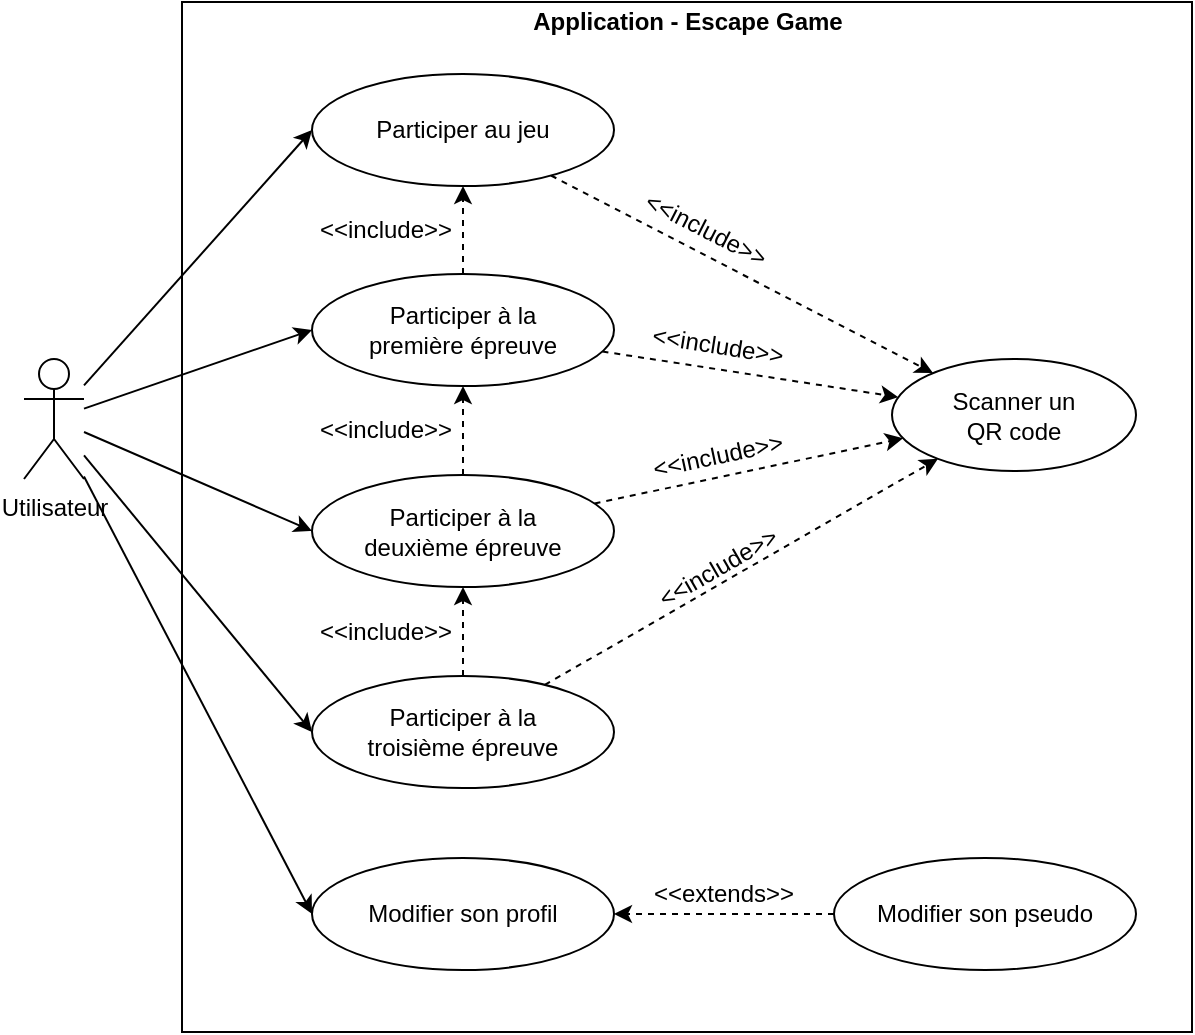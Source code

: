 <mxfile version="14.4.3" type="device"><diagram id="sXq7U-ShhxAELilDgQqR" name="Page-1"><mxGraphModel dx="1038" dy="599" grid="0" gridSize="10" guides="1" tooltips="1" connect="1" arrows="1" fold="1" page="1" pageScale="1" pageWidth="100000" pageHeight="1600" math="0" shadow="0"><root><mxCell id="0"/><mxCell id="1" parent="0"/><mxCell id="vOo88AmdCwlcXr-nvPAo-3" value="" style="rounded=0;whiteSpace=wrap;html=1;" parent="1" vertex="1"><mxGeometry x="805" y="193" width="505" height="515" as="geometry"/></mxCell><mxCell id="vOo88AmdCwlcXr-nvPAo-11" style="rounded=0;orthogonalLoop=1;jettySize=auto;html=1;entryX=0;entryY=0.5;entryDx=0;entryDy=0;" parent="1" source="vOo88AmdCwlcXr-nvPAo-2" target="vOo88AmdCwlcXr-nvPAo-8" edge="1"><mxGeometry relative="1" as="geometry"/></mxCell><mxCell id="vOo88AmdCwlcXr-nvPAo-12" style="edgeStyle=none;rounded=0;orthogonalLoop=1;jettySize=auto;html=1;entryX=0;entryY=0.5;entryDx=0;entryDy=0;" parent="1" source="vOo88AmdCwlcXr-nvPAo-2" target="vOo88AmdCwlcXr-nvPAo-7" edge="1"><mxGeometry relative="1" as="geometry"/></mxCell><mxCell id="vOo88AmdCwlcXr-nvPAo-13" style="edgeStyle=none;rounded=0;orthogonalLoop=1;jettySize=auto;html=1;entryX=0;entryY=0.5;entryDx=0;entryDy=0;" parent="1" source="vOo88AmdCwlcXr-nvPAo-2" target="vOo88AmdCwlcXr-nvPAo-9" edge="1"><mxGeometry relative="1" as="geometry"/></mxCell><mxCell id="vOo88AmdCwlcXr-nvPAo-14" style="edgeStyle=none;rounded=0;orthogonalLoop=1;jettySize=auto;html=1;entryX=0;entryY=0.5;entryDx=0;entryDy=0;" parent="1" source="vOo88AmdCwlcXr-nvPAo-2" target="vOo88AmdCwlcXr-nvPAo-10" edge="1"><mxGeometry relative="1" as="geometry"/></mxCell><mxCell id="ohi4uFz6ewDKqEL7vQtd-2" style="rounded=0;orthogonalLoop=1;jettySize=auto;html=1;entryX=0;entryY=0.5;entryDx=0;entryDy=0;" edge="1" parent="1" source="vOo88AmdCwlcXr-nvPAo-2" target="2"><mxGeometry relative="1" as="geometry"/></mxCell><mxCell id="vOo88AmdCwlcXr-nvPAo-2" value="Utilisateur" style="shape=umlActor;verticalLabelPosition=bottom;verticalAlign=top;html=1;" parent="1" vertex="1"><mxGeometry x="726" y="371.5" width="30" height="60" as="geometry"/></mxCell><mxCell id="vOo88AmdCwlcXr-nvPAo-6" value="Scanner un&lt;br&gt;QR code" style="ellipse;whiteSpace=wrap;html=1;" parent="1" vertex="1"><mxGeometry x="1160" y="371.5" width="122" height="56" as="geometry"/></mxCell><mxCell id="vOo88AmdCwlcXr-nvPAo-16" style="edgeStyle=none;rounded=0;orthogonalLoop=1;jettySize=auto;html=1;dashed=1;" parent="1" source="vOo88AmdCwlcXr-nvPAo-7" target="vOo88AmdCwlcXr-nvPAo-6" edge="1"><mxGeometry relative="1" as="geometry"/></mxCell><mxCell id="vOo88AmdCwlcXr-nvPAo-20" style="edgeStyle=none;rounded=0;orthogonalLoop=1;jettySize=auto;html=1;dashed=1;" parent="1" source="vOo88AmdCwlcXr-nvPAo-7" target="vOo88AmdCwlcXr-nvPAo-8" edge="1"><mxGeometry relative="1" as="geometry"/></mxCell><mxCell id="vOo88AmdCwlcXr-nvPAo-7" value="Participer à la&lt;br&gt;première épreuve" style="ellipse;whiteSpace=wrap;html=1;" parent="1" vertex="1"><mxGeometry x="870" y="329" width="151" height="56" as="geometry"/></mxCell><mxCell id="vOo88AmdCwlcXr-nvPAo-15" style="edgeStyle=none;rounded=0;orthogonalLoop=1;jettySize=auto;html=1;dashed=1;" parent="1" source="vOo88AmdCwlcXr-nvPAo-8" target="vOo88AmdCwlcXr-nvPAo-6" edge="1"><mxGeometry relative="1" as="geometry"/></mxCell><mxCell id="vOo88AmdCwlcXr-nvPAo-8" value="Participer au jeu" style="ellipse;whiteSpace=wrap;html=1;" parent="1" vertex="1"><mxGeometry x="870" y="229" width="151" height="56" as="geometry"/></mxCell><mxCell id="vOo88AmdCwlcXr-nvPAo-17" style="edgeStyle=none;rounded=0;orthogonalLoop=1;jettySize=auto;html=1;dashed=1;" parent="1" source="vOo88AmdCwlcXr-nvPAo-9" target="vOo88AmdCwlcXr-nvPAo-6" edge="1"><mxGeometry relative="1" as="geometry"/></mxCell><mxCell id="vOo88AmdCwlcXr-nvPAo-21" style="edgeStyle=none;rounded=0;orthogonalLoop=1;jettySize=auto;html=1;dashed=1;" parent="1" source="vOo88AmdCwlcXr-nvPAo-9" target="vOo88AmdCwlcXr-nvPAo-7" edge="1"><mxGeometry relative="1" as="geometry"/></mxCell><mxCell id="vOo88AmdCwlcXr-nvPAo-9" value="Participer à la&lt;br&gt;deuxième épreuve" style="ellipse;whiteSpace=wrap;html=1;" parent="1" vertex="1"><mxGeometry x="870" y="429.5" width="151" height="56" as="geometry"/></mxCell><mxCell id="vOo88AmdCwlcXr-nvPAo-18" style="edgeStyle=none;rounded=0;orthogonalLoop=1;jettySize=auto;html=1;dashed=1;" parent="1" source="vOo88AmdCwlcXr-nvPAo-10" target="vOo88AmdCwlcXr-nvPAo-6" edge="1"><mxGeometry relative="1" as="geometry"/></mxCell><mxCell id="vOo88AmdCwlcXr-nvPAo-22" style="edgeStyle=none;rounded=0;orthogonalLoop=1;jettySize=auto;html=1;dashed=1;" parent="1" source="vOo88AmdCwlcXr-nvPAo-10" target="vOo88AmdCwlcXr-nvPAo-9" edge="1"><mxGeometry relative="1" as="geometry"/></mxCell><mxCell id="vOo88AmdCwlcXr-nvPAo-10" value="Participer à la&lt;br&gt;troisième épreuve" style="ellipse;whiteSpace=wrap;html=1;" parent="1" vertex="1"><mxGeometry x="870" y="530" width="151" height="56" as="geometry"/></mxCell><mxCell id="vOo88AmdCwlcXr-nvPAo-24" value="&amp;lt;&amp;lt;include&amp;gt;&amp;gt;" style="text;html=1;strokeColor=none;fillColor=none;align=center;verticalAlign=middle;whiteSpace=wrap;rounded=0;rotation=330;" parent="1" vertex="1"><mxGeometry x="1036" y="465.5" width="74" height="20" as="geometry"/></mxCell><mxCell id="vOo88AmdCwlcXr-nvPAo-25" value="&amp;lt;&amp;lt;include&amp;gt;&amp;gt;" style="text;html=1;strokeColor=none;fillColor=none;align=center;verticalAlign=middle;whiteSpace=wrap;rounded=0;rotation=348;" parent="1" vertex="1"><mxGeometry x="1036" y="409.5" width="74" height="20" as="geometry"/></mxCell><mxCell id="vOo88AmdCwlcXr-nvPAo-26" value="&amp;lt;&amp;lt;include&amp;gt;&amp;gt;" style="text;html=1;strokeColor=none;fillColor=none;align=center;verticalAlign=middle;whiteSpace=wrap;rounded=0;rotation=9;" parent="1" vertex="1"><mxGeometry x="1036" y="355" width="74" height="20" as="geometry"/></mxCell><mxCell id="vOo88AmdCwlcXr-nvPAo-27" value="&amp;lt;&amp;lt;include&amp;gt;&amp;gt;" style="text;html=1;strokeColor=none;fillColor=none;align=center;verticalAlign=middle;whiteSpace=wrap;rounded=0;" parent="1" vertex="1"><mxGeometry x="870" y="498" width="74" height="20" as="geometry"/></mxCell><mxCell id="vOo88AmdCwlcXr-nvPAo-28" value="&amp;lt;&amp;lt;include&amp;gt;&amp;gt;" style="text;html=1;strokeColor=none;fillColor=none;align=center;verticalAlign=middle;whiteSpace=wrap;rounded=0;" parent="1" vertex="1"><mxGeometry x="870" y="397" width="74" height="20" as="geometry"/></mxCell><mxCell id="vOo88AmdCwlcXr-nvPAo-29" value="&amp;lt;&amp;lt;include&amp;gt;&amp;gt;" style="text;html=1;strokeColor=none;fillColor=none;align=center;verticalAlign=middle;whiteSpace=wrap;rounded=0;" parent="1" vertex="1"><mxGeometry x="870" y="297" width="74" height="20" as="geometry"/></mxCell><mxCell id="vOo88AmdCwlcXr-nvPAo-30" value="&amp;lt;&amp;lt;include&amp;gt;&amp;gt;" style="text;html=1;strokeColor=none;fillColor=none;align=center;verticalAlign=middle;whiteSpace=wrap;rounded=0;rotation=27;" parent="1" vertex="1"><mxGeometry x="1030" y="297" width="74" height="20" as="geometry"/></mxCell><mxCell id="H6d53WrwMq3cd8FLjClL-1" value="Application - Escape Game" style="text;html=1;strokeColor=none;fillColor=none;align=center;verticalAlign=middle;whiteSpace=wrap;rounded=0;fontStyle=1" parent="1" vertex="1"><mxGeometry x="976.75" y="193" width="161.5" height="20" as="geometry"/></mxCell><mxCell id="2" value="Modifier son profil" style="ellipse;whiteSpace=wrap;html=1;" parent="1" vertex="1"><mxGeometry x="870" y="621" width="151" height="56" as="geometry"/></mxCell><mxCell id="ohi4uFz6ewDKqEL7vQtd-4" style="edgeStyle=none;rounded=0;orthogonalLoop=1;jettySize=auto;html=1;dashed=1;" edge="1" parent="1" source="ohi4uFz6ewDKqEL7vQtd-3" target="2"><mxGeometry relative="1" as="geometry"/></mxCell><mxCell id="ohi4uFz6ewDKqEL7vQtd-3" value="Modifier son pseudo" style="ellipse;whiteSpace=wrap;html=1;" vertex="1" parent="1"><mxGeometry x="1131" y="621" width="151" height="56" as="geometry"/></mxCell><mxCell id="ohi4uFz6ewDKqEL7vQtd-5" value="&amp;lt;&amp;lt;extends&amp;gt;&amp;gt;" style="text;html=1;strokeColor=none;fillColor=none;align=center;verticalAlign=middle;whiteSpace=wrap;rounded=0;" vertex="1" parent="1"><mxGeometry x="1039" y="629" width="74" height="20" as="geometry"/></mxCell></root></mxGraphModel></diagram></mxfile>